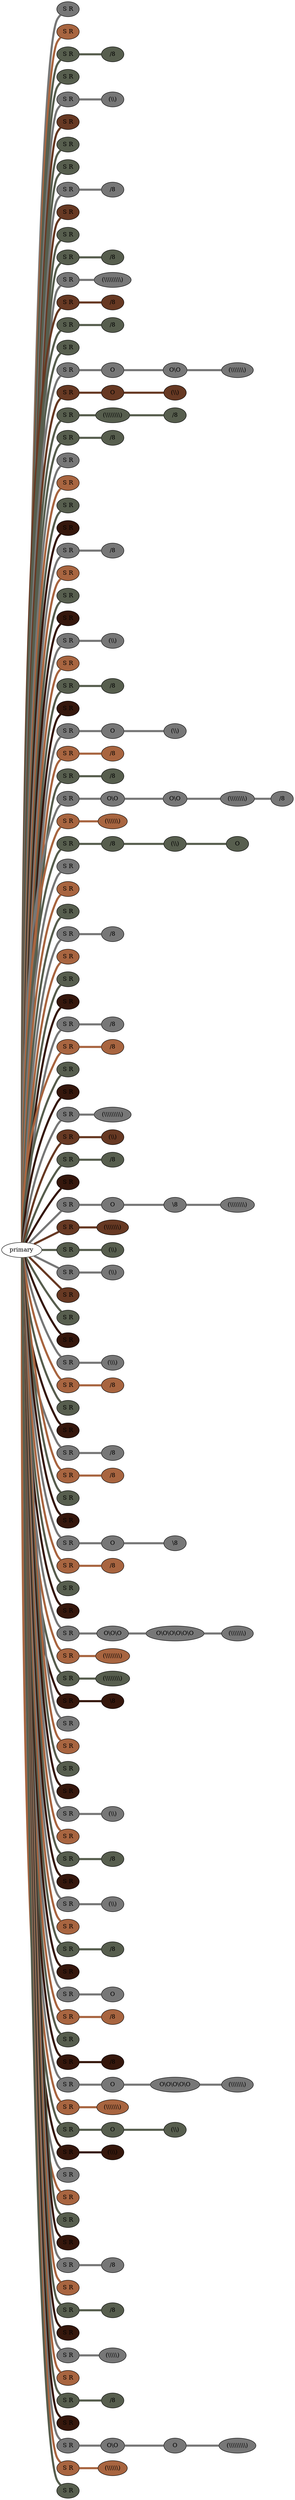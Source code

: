 graph {
 graph [rankdir=LR]
"1" [qtype="pendant_node", pendant_colors="#777777", pendant_ply="S", pendant_attach="R", pendant_length="50", label="S R", style=filled, fillcolor="#777777"]
"primary" -- "1" [qtype="pendant_link",penwidth=5,color="#777777"]
"2" [qtype="pendant_node", pendant_colors="#A86540", pendant_ply="S", pendant_attach="R", pendant_length="47", label="S R", style=filled, fillcolor="#A86540"]
"primary" -- "2" [qtype="pendant_link",penwidth=5,color="#A86540"]
"3" [qtype="pendant_node", pendant_colors="#575E4E", pendant_ply="S", pendant_attach="R", pendant_length="36", label="S R", style=filled, fillcolor="#575E4E"]
"primary" -- "3" [qtype="pendant_link",penwidth=5,color="#575E4E"]
"3:0" [qtype="knot_node", knot_value="1", knot_type="E", knot_position="20.5", knot_spin="S", label="/8", style=filled, fillcolor="#575E4E"]
"3" -- "3:0" [qtype="knot_link",penwidth=5,color="#575E4E"]
"4" [qtype="pendant_node", pendant_colors="#575E4E,#777777", pendant_ply="S", pendant_attach="R", pendant_length="54", label="S R", style=filled, fillcolor="#575E4E"]
"primary" -- "4" [qtype="pendant_link",penwidth=5,color="#575E4E"]
"5" [qtype="pendant_node", pendant_colors="#777777", pendant_ply="S", pendant_attach="R", pendant_length="48", label="S R", style=filled, fillcolor="#777777"]
"primary" -- "5" [qtype="pendant_link",penwidth=5,color="#777777"]
"5:0" [qtype="knot_node", knot_value="2", knot_type="L", knot_position="21.0", knot_spin="Z", label="(\\\\)", style=filled, fillcolor="#777777"]
"5" -- "5:0" [qtype="knot_link",penwidth=5,color="#777777"]
"6" [qtype="pendant_node", pendant_colors="#673923", pendant_ply="S", pendant_attach="R", pendant_length="49", label="S R", style=filled, fillcolor="#673923"]
"primary" -- "6" [qtype="pendant_link",penwidth=5,color="#673923"]
"7" [qtype="pendant_node", pendant_colors="#575E4E", pendant_ply="S", pendant_attach="R", pendant_length="39", label="S R", style=filled, fillcolor="#575E4E"]
"primary" -- "7" [qtype="pendant_link",penwidth=5,color="#575E4E"]
"8" [qtype="pendant_node", pendant_colors="#575E4E,#777777", pendant_ply="S", pendant_attach="R", pendant_length="51", label="S R", style=filled, fillcolor="#575E4E"]
"primary" -- "8" [qtype="pendant_link",penwidth=5,color="#575E4E"]
"9" [qtype="pendant_node", pendant_colors="#777777", pendant_ply="S", pendant_attach="R", pendant_length="45", label="S R", style=filled, fillcolor="#777777"]
"primary" -- "9" [qtype="pendant_link",penwidth=5,color="#777777"]
"9:0" [qtype="knot_node", knot_value="1", knot_type="E", knot_position="21.5", knot_spin="S", label="/8", style=filled, fillcolor="#777777"]
"9" -- "9:0" [qtype="knot_link",penwidth=5,color="#777777"]
"10" [qtype="pendant_node", pendant_colors="#673923", pendant_ply="S", pendant_attach="R", pendant_length="50", label="S R", style=filled, fillcolor="#673923"]
"primary" -- "10" [qtype="pendant_link",penwidth=5,color="#673923"]
"11" [qtype="pendant_node", pendant_colors="#575E4E", pendant_ply="S", pendant_attach="R", pendant_length="37", label="S R", style=filled, fillcolor="#575E4E"]
"primary" -- "11" [qtype="pendant_link",penwidth=5,color="#575E4E"]
"12" [qtype="pendant_node", pendant_colors="#575E4E,#777777", pendant_ply="S", pendant_attach="R", pendant_length="49", label="S R", style=filled, fillcolor="#575E4E"]
"primary" -- "12" [qtype="pendant_link",penwidth=5,color="#575E4E"]
"12:0" [qtype="knot_node", knot_value="1", knot_type="E", knot_position="19.5", knot_spin="S", label="/8", style=filled, fillcolor="#575E4E"]
"12" -- "12:0" [qtype="knot_link",penwidth=5,color="#575E4E"]
"13" [qtype="pendant_node", pendant_colors="#777777", pendant_ply="S", pendant_attach="R", pendant_length="37", label="S R", style=filled, fillcolor="#777777"]
"primary" -- "13" [qtype="pendant_link",penwidth=5,color="#777777"]
"13:0" [qtype="knot_node", knot_value="9", knot_type="L", knot_position="20.5", knot_spin="Z", label="(\\\\\\\\\\\\\\\\\\)", style=filled, fillcolor="#777777"]
"13" -- "13:0" [qtype="knot_link",penwidth=5,color="#777777"]
"14" [qtype="pendant_node", pendant_colors="#673923", pendant_ply="S", pendant_attach="R", pendant_length="48", label="S R", style=filled, fillcolor="#673923"]
"primary" -- "14" [qtype="pendant_link",penwidth=5,color="#673923"]
"14:0" [qtype="knot_node", knot_value="1", knot_type="E", knot_position="21.5", knot_spin="S", label="/8", style=filled, fillcolor="#673923"]
"14" -- "14:0" [qtype="knot_link",penwidth=5,color="#673923"]
"15" [qtype="pendant_node", pendant_colors="#575E4E", pendant_ply="S", pendant_attach="R", pendant_length="49", label="S R", style=filled, fillcolor="#575E4E"]
"primary" -- "15" [qtype="pendant_link",penwidth=5,color="#575E4E"]
"15:0" [qtype="knot_node", knot_value="1", knot_type="E", knot_position="21.5", knot_spin="S", label="/8", style=filled, fillcolor="#575E4E"]
"15" -- "15:0" [qtype="knot_link",penwidth=5,color="#575E4E"]
"16" [qtype="pendant_node", pendant_colors="#575E4E,#777777", pendant_ply="S", pendant_attach="R", pendant_length="52", label="S R", style=filled, fillcolor="#575E4E"]
"primary" -- "16" [qtype="pendant_link",penwidth=5,color="#575E4E"]
"17" [qtype="pendant_node", pendant_colors="#777777", pendant_ply="S", pendant_attach="R", pendant_length="38", label="S R", style=filled, fillcolor="#777777"]
"primary" -- "17" [qtype="pendant_link",penwidth=5,color="#777777"]
"17:0" [qtype="knot_node", knot_value="1", knot_type="S", knot_position="4.0", knot_spin="Z", label="O", style=filled, fillcolor="#777777"]
"17" -- "17:0" [qtype="knot_link",penwidth=5,color="#777777"]
"17:1" [qtype="knot_node", knot_value="2", knot_type="S", knot_position="10.5", knot_spin="Z", label="O\\O", style=filled, fillcolor="#777777"]
"17:0" -- "17:1" [qtype="knot_link",penwidth=5,color="#777777"]
"17:2" [qtype="knot_node", knot_value="7", knot_type="L", knot_position="21.5", knot_spin="Z", label="(\\\\\\\\\\\\\\)", style=filled, fillcolor="#777777"]
"17:1" -- "17:2" [qtype="knot_link",penwidth=5,color="#777777"]
"18" [qtype="pendant_node", pendant_colors="#673923", pendant_ply="S", pendant_attach="R", pendant_length="48", label="S R", style=filled, fillcolor="#673923"]
"primary" -- "18" [qtype="pendant_link",penwidth=5,color="#673923"]
"18:0" [qtype="knot_node", knot_value="1", knot_type="S", knot_position="11.0", knot_spin="Z", label="O", style=filled, fillcolor="#673923"]
"18" -- "18:0" [qtype="knot_link",penwidth=5,color="#673923"]
"18:1" [qtype="knot_node", knot_value="2", knot_type="L", knot_position="22.0", knot_spin="Z", label="(\\\\)", style=filled, fillcolor="#673923"]
"18:0" -- "18:1" [qtype="knot_link",penwidth=5,color="#673923"]
"19" [qtype="pendant_node", pendant_colors="#575E4E", pendant_ply="S", pendant_attach="R", pendant_length="49", label="S R", style=filled, fillcolor="#575E4E"]
"primary" -- "19" [qtype="pendant_link",penwidth=5,color="#575E4E"]
"19:0" [qtype="knot_node", knot_value="8", knot_type="L", knot_position="21.0", knot_spin="Z", label="(\\\\\\\\\\\\\\\\)", style=filled, fillcolor="#575E4E"]
"19" -- "19:0" [qtype="knot_link",penwidth=5,color="#575E4E"]
"19:1" [qtype="knot_node", knot_value="1", knot_type="E", knot_position="27.5", knot_spin="S", label="/8", style=filled, fillcolor="#575E4E"]
"19:0" -- "19:1" [qtype="knot_link",penwidth=5,color="#575E4E"]
"20" [qtype="pendant_node", pendant_colors="#575E4E,#777777", pendant_ply="S", pendant_attach="R", pendant_length="46", label="S R", style=filled, fillcolor="#575E4E"]
"primary" -- "20" [qtype="pendant_link",penwidth=5,color="#575E4E"]
"20:0" [qtype="knot_node", knot_value="1", knot_type="E", knot_position="20.0", knot_spin="S", label="/8", style=filled, fillcolor="#575E4E"]
"20" -- "20:0" [qtype="knot_link",penwidth=5,color="#575E4E"]
"21" [qtype="pendant_node", pendant_colors="#777777", pendant_ply="S", pendant_attach="R", pendant_length="47", label="S R", style=filled, fillcolor="#777777"]
"primary" -- "21" [qtype="pendant_link",penwidth=5,color="#777777"]
"22" [qtype="pendant_node", pendant_colors="#A86540", pendant_ply="S", pendant_attach="R", pendant_length="51", label="S R", style=filled, fillcolor="#A86540"]
"primary" -- "22" [qtype="pendant_link",penwidth=5,color="#A86540"]
"23" [qtype="pendant_node", pendant_colors="#575E4E", pendant_ply="S", pendant_attach="R", pendant_length="42", label="S R", style=filled, fillcolor="#575E4E"]
"primary" -- "23" [qtype="pendant_link",penwidth=5,color="#575E4E"]
"24" [qtype="pendant_node", pendant_colors="#35170C,#777777", pendant_ply="S", pendant_attach="R", pendant_length="31", label="S R", style=filled, fillcolor="#35170C"]
"primary" -- "24" [qtype="pendant_link",penwidth=5,color="#35170C"]
"25" [qtype="pendant_node", pendant_colors="#777777", pendant_ply="S", pendant_attach="R", pendant_length="49", label="S R", style=filled, fillcolor="#777777"]
"primary" -- "25" [qtype="pendant_link",penwidth=5,color="#777777"]
"25:0" [qtype="knot_node", knot_value="1", knot_type="E", knot_position="21.5", knot_spin="S", label="/8", style=filled, fillcolor="#777777"]
"25" -- "25:0" [qtype="knot_link",penwidth=5,color="#777777"]
"26" [qtype="pendant_node", pendant_colors="#A86540", pendant_ply="S", pendant_attach="R", pendant_length="50", label="S R", style=filled, fillcolor="#A86540"]
"primary" -- "26" [qtype="pendant_link",penwidth=5,color="#A86540"]
"27" [qtype="pendant_node", pendant_colors="#575E4E", pendant_ply="S", pendant_attach="R", pendant_length="37", label="S R", style=filled, fillcolor="#575E4E"]
"primary" -- "27" [qtype="pendant_link",penwidth=5,color="#575E4E"]
"28" [qtype="pendant_node", pendant_colors="#35170C,#777777", pendant_ply="S", pendant_attach="R", pendant_length="51", label="S R", style=filled, fillcolor="#35170C"]
"primary" -- "28" [qtype="pendant_link",penwidth=5,color="#35170C"]
"29" [qtype="pendant_node", pendant_colors="#777777", pendant_ply="S", pendant_attach="R", pendant_length="42", label="S R", style=filled, fillcolor="#777777"]
"primary" -- "29" [qtype="pendant_link",penwidth=5,color="#777777"]
"29:0" [qtype="knot_node", knot_value="2", knot_type="L", knot_position="21.0", knot_spin="Z", label="(\\\\)", style=filled, fillcolor="#777777"]
"29" -- "29:0" [qtype="knot_link",penwidth=5,color="#777777"]
"30" [qtype="pendant_node", pendant_colors="#A86540", pendant_ply="S", pendant_attach="R", pendant_length="49", label="S R", style=filled, fillcolor="#A86540"]
"primary" -- "30" [qtype="pendant_link",penwidth=5,color="#A86540"]
"31" [qtype="pendant_node", pendant_colors="#575E4E", pendant_ply="S", pendant_attach="R", pendant_length="39", label="S R", style=filled, fillcolor="#575E4E"]
"primary" -- "31" [qtype="pendant_link",penwidth=5,color="#575E4E"]
"31:0" [qtype="knot_node", knot_value="1", knot_type="E", knot_position="18.0", knot_spin="S", label="/8", style=filled, fillcolor="#575E4E"]
"31" -- "31:0" [qtype="knot_link",penwidth=5,color="#575E4E"]
"32" [qtype="pendant_node", pendant_colors="#35170C,#777777", pendant_ply="S", pendant_attach="R", pendant_length="38", label="S R", style=filled, fillcolor="#35170C"]
"primary" -- "32" [qtype="pendant_link",penwidth=5,color="#35170C"]
"33" [qtype="pendant_node", pendant_colors="#777777", pendant_ply="S", pendant_attach="R", pendant_length="43", label="S R", style=filled, fillcolor="#777777"]
"primary" -- "33" [qtype="pendant_link",penwidth=5,color="#777777"]
"33:0" [qtype="knot_node", knot_value="1", knot_type="S", knot_position="11.0", knot_spin="Z", label="O", style=filled, fillcolor="#777777"]
"33" -- "33:0" [qtype="knot_link",penwidth=5,color="#777777"]
"33:1" [qtype="knot_node", knot_value="2", knot_type="L", knot_position="21.5", knot_spin="Z", label="(\\\\)", style=filled, fillcolor="#777777"]
"33:0" -- "33:1" [qtype="knot_link",penwidth=5,color="#777777"]
"34" [qtype="pendant_node", pendant_colors="#A86540,#777777", pendant_ply="S", pendant_attach="R", pendant_length="51", label="S R", style=filled, fillcolor="#A86540"]
"primary" -- "34" [qtype="pendant_link",penwidth=5,color="#A86540"]
"34:0" [qtype="knot_node", knot_value="1", knot_type="E", knot_position="20.0", knot_spin="S", label="/8", style=filled, fillcolor="#A86540"]
"34" -- "34:0" [qtype="knot_link",penwidth=5,color="#A86540"]
"35" [qtype="pendant_node", pendant_colors="#575E4E", pendant_ply="S", pendant_attach="R", pendant_length="51", label="S R", style=filled, fillcolor="#575E4E"]
"primary" -- "35" [qtype="pendant_link",penwidth=5,color="#575E4E"]
"35:0" [qtype="knot_node", knot_value="1", knot_type="E", knot_position="20.5", knot_spin="S", label="/8", style=filled, fillcolor="#575E4E"]
"35" -- "35:0" [qtype="knot_link",penwidth=5,color="#575E4E"]
"36" [qtype="pendant_node", pendant_colors="#777777", pendant_ply="S", pendant_attach="R", pendant_length="33", label="S R", style=filled, fillcolor="#777777"]
"primary" -- "36" [qtype="pendant_link",penwidth=5,color="#777777"]
"36:0" [qtype="knot_node", knot_value="2", knot_type="S", knot_position="3.5", knot_spin="Z", label="O\\O", style=filled, fillcolor="#777777"]
"36" -- "36:0" [qtype="knot_link",penwidth=5,color="#777777"]
"36:1" [qtype="knot_node", knot_value="2", knot_type="S", knot_position="10.5", knot_spin="Z", label="O\\O", style=filled, fillcolor="#777777"]
"36:0" -- "36:1" [qtype="knot_link",penwidth=5,color="#777777"]
"36:2" [qtype="knot_node", knot_value="8", knot_type="L", knot_position="20.5", knot_spin="Z", label="(\\\\\\\\\\\\\\\\)", style=filled, fillcolor="#777777"]
"36:1" -- "36:2" [qtype="knot_link",penwidth=5,color="#777777"]
"36:3" [qtype="knot_node", knot_value="1", knot_type="E", knot_position="23.5", knot_spin="S", label="/8", style=filled, fillcolor="#777777"]
"36:2" -- "36:3" [qtype="knot_link",penwidth=5,color="#777777"]
"37" [qtype="pendant_node", pendant_colors="#A86540", pendant_ply="S", pendant_attach="R", pendant_length="57", label="S R", style=filled, fillcolor="#A86540"]
"primary" -- "37" [qtype="pendant_link",penwidth=5,color="#A86540"]
"37:0" [qtype="knot_node", knot_value="6", knot_type="L", knot_position="18.0", knot_spin="Z", label="(\\\\\\\\\\\\)", style=filled, fillcolor="#A86540"]
"37" -- "37:0" [qtype="knot_link",penwidth=5,color="#A86540"]
"38" [qtype="pendant_node", pendant_colors="#575E4E", pendant_ply="S", pendant_attach="R", pendant_length="52", label="S R", style=filled, fillcolor="#575E4E"]
"primary" -- "38" [qtype="pendant_link",penwidth=5,color="#575E4E"]
"38:0" [qtype="knot_node", knot_value="1", knot_type="E", knot_position="9.0", knot_spin="S", label="/8", style=filled, fillcolor="#575E4E"]
"38" -- "38:0" [qtype="knot_link",penwidth=5,color="#575E4E"]
"38:1" [qtype="knot_node", knot_value="2", knot_type="L", knot_position="18.0", knot_spin="Z", label="(\\\\)", style=filled, fillcolor="#575E4E"]
"38:0" -- "38:1" [qtype="knot_link",penwidth=5,color="#575E4E"]
"38:2" [qtype="knot_node", knot_value="1", knot_type="S", knot_position="44.0", knot_spin="Z", label="O", style=filled, fillcolor="#575E4E"]
"38:1" -- "38:2" [qtype="knot_link",penwidth=5,color="#575E4E"]
"39" [qtype="pendant_node", pendant_colors="#777777", pendant_ply="S", pendant_attach="R", pendant_length="49", label="S R", style=filled, fillcolor="#777777"]
"primary" -- "39" [qtype="pendant_link",penwidth=5,color="#777777"]
"40" [qtype="pendant_node", pendant_colors="#A86540", pendant_ply="S", pendant_attach="R", pendant_length="47", label="S R", style=filled, fillcolor="#A86540"]
"primary" -- "40" [qtype="pendant_link",penwidth=5,color="#A86540"]
"41" [qtype="pendant_node", pendant_colors="#575E4E", pendant_ply="S", pendant_attach="R", pendant_length="38", label="S R", style=filled, fillcolor="#575E4E"]
"primary" -- "41" [qtype="pendant_link",penwidth=5,color="#575E4E"]
"42" [qtype="pendant_node", pendant_colors="#777777", pendant_ply="S", pendant_attach="R", pendant_length="48", label="S R", style=filled, fillcolor="#777777"]
"primary" -- "42" [qtype="pendant_link",penwidth=5,color="#777777"]
"42:0" [qtype="knot_node", knot_value="1", knot_type="E", knot_position="18.5", knot_spin="S", label="/8", style=filled, fillcolor="#777777"]
"42" -- "42:0" [qtype="knot_link",penwidth=5,color="#777777"]
"43" [qtype="pendant_node", pendant_colors="#A86540", pendant_ply="S", pendant_attach="R", pendant_length="49", label="S R", style=filled, fillcolor="#A86540"]
"primary" -- "43" [qtype="pendant_link",penwidth=5,color="#A86540"]
"44" [qtype="pendant_node", pendant_colors="#575E4E", pendant_ply="S", pendant_attach="R", pendant_length="42", label="S R", style=filled, fillcolor="#575E4E"]
"primary" -- "44" [qtype="pendant_link",penwidth=5,color="#575E4E"]
"45" [qtype="pendant_node", pendant_colors="#35170C,#777777", pendant_ply="S", pendant_attach="R", pendant_length="56", label="S R", style=filled, fillcolor="#35170C"]
"primary" -- "45" [qtype="pendant_link",penwidth=5,color="#35170C"]
"46" [qtype="pendant_node", pendant_colors="#777777", pendant_ply="S", pendant_attach="R", pendant_length="53", label="S R", style=filled, fillcolor="#777777"]
"primary" -- "46" [qtype="pendant_link",penwidth=5,color="#777777"]
"46:0" [qtype="knot_node", knot_value="1", knot_type="E", knot_position="19.0", knot_spin="S", label="/8", style=filled, fillcolor="#777777"]
"46" -- "46:0" [qtype="knot_link",penwidth=5,color="#777777"]
"47" [qtype="pendant_node", pendant_colors="#A86540", pendant_ply="S", pendant_attach="R", pendant_length="25", label="S R", style=filled, fillcolor="#A86540"]
"primary" -- "47" [qtype="pendant_link",penwidth=5,color="#A86540"]
"47:0" [qtype="knot_node", knot_value="1", knot_type="E", knot_position="20.0", knot_spin="S", label="/8", style=filled, fillcolor="#A86540"]
"47" -- "47:0" [qtype="knot_link",penwidth=5,color="#A86540"]
"48" [qtype="pendant_node", pendant_colors="#575E4E", pendant_ply="S", pendant_attach="R", pendant_length="39", label="S R", style=filled, fillcolor="#575E4E"]
"primary" -- "48" [qtype="pendant_link",penwidth=5,color="#575E4E"]
"49" [qtype="pendant_node", pendant_colors="#35170C,#777777", pendant_ply="S", pendant_attach="R", pendant_length="38", label="S R", style=filled, fillcolor="#35170C"]
"primary" -- "49" [qtype="pendant_link",penwidth=5,color="#35170C"]
"50" [qtype="pendant_node", pendant_colors="#777777", pendant_ply="S", pendant_attach="R", pendant_length="47", label="S R", style=filled, fillcolor="#777777"]
"primary" -- "50" [qtype="pendant_link",penwidth=5,color="#777777"]
"50:0" [qtype="knot_node", knot_value="9", knot_type="L", knot_position="18.5", knot_spin="Z", label="(\\\\\\\\\\\\\\\\\\)", style=filled, fillcolor="#777777"]
"50" -- "50:0" [qtype="knot_link",penwidth=5,color="#777777"]
"51" [qtype="pendant_node", pendant_colors="#673923", pendant_ply="S", pendant_attach="R", pendant_length="50", label="S R", style=filled, fillcolor="#673923"]
"primary" -- "51" [qtype="pendant_link",penwidth=5,color="#673923"]
"51:0" [qtype="knot_node", knot_value="2", knot_type="L", knot_position="18.0", knot_spin="Z", label="(\\\\)", style=filled, fillcolor="#673923"]
"51" -- "51:0" [qtype="knot_link",penwidth=5,color="#673923"]
"52" [qtype="pendant_node", pendant_colors="#575E4E", pendant_ply="S", pendant_attach="R", pendant_length="52", label="S R", style=filled, fillcolor="#575E4E"]
"primary" -- "52" [qtype="pendant_link",penwidth=5,color="#575E4E"]
"52:0" [qtype="knot_node", knot_value="1", knot_type="E", knot_position="19.0", knot_spin="S", label="/8", style=filled, fillcolor="#575E4E"]
"52" -- "52:0" [qtype="knot_link",penwidth=5,color="#575E4E"]
"53" [qtype="pendant_node", pendant_colors="#35170C,#777777", pendant_ply="S", pendant_attach="R", pendant_length="52", label="S R", style=filled, fillcolor="#35170C"]
"primary" -- "53" [qtype="pendant_link",penwidth=5,color="#35170C"]
"54" [qtype="pendant_node", pendant_colors="#777777", pendant_ply="S", pendant_attach="R", pendant_length="35", label="S R", style=filled, fillcolor="#777777"]
"primary" -- "54" [qtype="pendant_link",penwidth=5,color="#777777"]
"54:0" [qtype="knot_node", knot_value="1", knot_type="S", knot_position="4.5", knot_spin="S", label="O", style=filled, fillcolor="#777777"]
"54" -- "54:0" [qtype="knot_link",penwidth=5,color="#777777"]
"54:1" [qtype="knot_node", knot_value="4", knot_type="E", knot_position="10.0", knot_spin="Z", label="\\8", style=filled, fillcolor="#777777"]
"54:0" -- "54:1" [qtype="knot_link",penwidth=5,color="#777777"]
"54:2" [qtype="knot_node", knot_value="8", knot_type="L", knot_position="20.5", knot_spin="Z", label="(\\\\\\\\\\\\\\\\)", style=filled, fillcolor="#777777"]
"54:1" -- "54:2" [qtype="knot_link",penwidth=5,color="#777777"]
"55" [qtype="pendant_node", pendant_colors="#673923", pendant_ply="S", pendant_attach="R", pendant_length="45", label="S R", style=filled, fillcolor="#673923"]
"primary" -- "55" [qtype="pendant_link",penwidth=5,color="#673923"]
"55:0" [qtype="knot_node", knot_value="7", knot_type="L", knot_position="20.0", knot_spin="Z", label="(\\\\\\\\\\\\\\)", style=filled, fillcolor="#673923"]
"55" -- "55:0" [qtype="knot_link",penwidth=5,color="#673923"]
"56" [qtype="pendant_node", pendant_colors="#575E4E", pendant_ply="S", pendant_attach="R", pendant_length="39", label="S R", style=filled, fillcolor="#575E4E"]
"primary" -- "56" [qtype="pendant_link",penwidth=5,color="#575E4E"]
"56:0" [qtype="knot_node", knot_value="2", knot_type="L", knot_position="18.5", knot_spin="Z", label="(\\\\)", style=filled, fillcolor="#575E4E"]
"56" -- "56:0" [qtype="knot_link",penwidth=5,color="#575E4E"]
"57" [qtype="pendant_node", pendant_colors="#777777", pendant_ply="S", pendant_attach="R", pendant_length="45", label="S R", style=filled, fillcolor="#777777"]
"primary" -- "57" [qtype="pendant_link",penwidth=5,color="#777777"]
"57:0" [qtype="knot_node", knot_value="2", knot_type="L", knot_position="20.5", knot_spin="Z", label="(\\\\)", style=filled, fillcolor="#777777"]
"57" -- "57:0" [qtype="knot_link",penwidth=5,color="#777777"]
"58" [qtype="pendant_node", pendant_colors="#673923", pendant_ply="S", pendant_attach="R", pendant_length="44", label="S R", style=filled, fillcolor="#673923"]
"primary" -- "58" [qtype="pendant_link",penwidth=5,color="#673923"]
"59" [qtype="pendant_node", pendant_colors="#575E4E", pendant_ply="S", pendant_attach="R", pendant_length="37", label="S R", style=filled, fillcolor="#575E4E"]
"primary" -- "59" [qtype="pendant_link",penwidth=5,color="#575E4E"]
"60" [qtype="pendant_node", pendant_colors="#35170C,#777777", pendant_ply="S", pendant_attach="R", pendant_length="50", label="S R", style=filled, fillcolor="#35170C"]
"primary" -- "60" [qtype="pendant_link",penwidth=5,color="#35170C"]
"61" [qtype="pendant_node", pendant_colors="#777777", pendant_ply="S", pendant_attach="R", pendant_length="52", label="S R", style=filled, fillcolor="#777777"]
"primary" -- "61" [qtype="pendant_link",penwidth=5,color="#777777"]
"61:0" [qtype="knot_node", knot_value="3", knot_type="L", knot_position="20.0", knot_spin="Z", label="(\\\\\\)", style=filled, fillcolor="#777777"]
"61" -- "61:0" [qtype="knot_link",penwidth=5,color="#777777"]
"62" [qtype="pendant_node", pendant_colors="#A86540", pendant_ply="S", pendant_attach="R", pendant_length="47", label="S R", style=filled, fillcolor="#A86540"]
"primary" -- "62" [qtype="pendant_link",penwidth=5,color="#A86540"]
"62:0" [qtype="knot_node", knot_value="1", knot_type="E", knot_position="20.0", knot_spin="S", label="/8", style=filled, fillcolor="#A86540"]
"62" -- "62:0" [qtype="knot_link",penwidth=5,color="#A86540"]
"63" [qtype="pendant_node", pendant_colors="#575E4E", pendant_ply="S", pendant_attach="R", pendant_length="43", label="S R", style=filled, fillcolor="#575E4E"]
"primary" -- "63" [qtype="pendant_link",penwidth=5,color="#575E4E"]
"64" [qtype="pendant_node", pendant_colors="#35170C,#777777", pendant_ply="S", pendant_attach="R", pendant_length="47", label="S R", style=filled, fillcolor="#35170C"]
"primary" -- "64" [qtype="pendant_link",penwidth=5,color="#35170C"]
"65" [qtype="pendant_node", pendant_colors="#777777", pendant_ply="S", pendant_attach="R", pendant_length="52", label="S R", style=filled, fillcolor="#777777"]
"primary" -- "65" [qtype="pendant_link",penwidth=5,color="#777777"]
"65:0" [qtype="knot_node", knot_value="1", knot_type="E", knot_position="20.0", knot_spin="S", label="/8", style=filled, fillcolor="#777777"]
"65" -- "65:0" [qtype="knot_link",penwidth=5,color="#777777"]
"66" [qtype="pendant_node", pendant_colors="#A86540", pendant_ply="S", pendant_attach="R", pendant_length="52", label="S R", style=filled, fillcolor="#A86540"]
"primary" -- "66" [qtype="pendant_link",penwidth=5,color="#A86540"]
"66:0" [qtype="knot_node", knot_value="1", knot_type="E", knot_position="21.0", knot_spin="S", label="/8", style=filled, fillcolor="#A86540"]
"66" -- "66:0" [qtype="knot_link",penwidth=5,color="#A86540"]
"67" [qtype="pendant_node", pendant_colors="#575E4E", pendant_ply="S", pendant_attach="R", pendant_length="38", label="S R", style=filled, fillcolor="#575E4E"]
"primary" -- "67" [qtype="pendant_link",penwidth=5,color="#575E4E"]
"68" [qtype="pendant_node", pendant_colors="#35170C,#777777", pendant_ply="S", pendant_attach="R", pendant_length="43", label="S R", style=filled, fillcolor="#35170C"]
"primary" -- "68" [qtype="pendant_link",penwidth=5,color="#35170C"]
"69" [qtype="pendant_node", pendant_colors="#777777", pendant_ply="S", pendant_attach="R", pendant_length="45", label="S R", style=filled, fillcolor="#777777"]
"primary" -- "69" [qtype="pendant_link",penwidth=5,color="#777777"]
"69:0" [qtype="knot_node", knot_value="1", knot_type="S", knot_position="7.0", knot_spin="Z", label="O", style=filled, fillcolor="#777777"]
"69" -- "69:0" [qtype="knot_link",penwidth=5,color="#777777"]
"69:1" [qtype="knot_node", knot_value="1", knot_type="E", knot_position="15.5", knot_spin="Z", label="\\8", style=filled, fillcolor="#777777"]
"69:0" -- "69:1" [qtype="knot_link",penwidth=5,color="#777777"]
"70" [qtype="pendant_node", pendant_colors="#A86540", pendant_ply="S", pendant_attach="R", pendant_length="48", label="S R", style=filled, fillcolor="#A86540"]
"primary" -- "70" [qtype="pendant_link",penwidth=5,color="#A86540"]
"70:0" [qtype="knot_node", knot_value="1", knot_type="E", knot_position="20.5", knot_spin="S", label="/8", style=filled, fillcolor="#A86540"]
"70" -- "70:0" [qtype="knot_link",penwidth=5,color="#A86540"]
"71" [qtype="pendant_node", pendant_colors="#575E4E", pendant_ply="S", pendant_attach="R", pendant_length="42", label="S R", style=filled, fillcolor="#575E4E"]
"primary" -- "71" [qtype="pendant_link",penwidth=5,color="#575E4E"]
"72" [qtype="pendant_node", pendant_colors="#35170C,#777777", pendant_ply="S", pendant_attach="R", pendant_length="51", label="S R", style=filled, fillcolor="#35170C"]
"primary" -- "72" [qtype="pendant_link",penwidth=5,color="#35170C"]
"73" [qtype="pendant_node", pendant_colors="#777777", pendant_ply="S", pendant_attach="R", pendant_length="40", label="S R", style=filled, fillcolor="#777777"]
"primary" -- "73" [qtype="pendant_link",penwidth=5,color="#777777"]
"73:0" [qtype="knot_node", knot_value="3", knot_type="S", knot_position="2.5", knot_spin="Z", label="O\\O\\O", style=filled, fillcolor="#777777"]
"73" -- "73:0" [qtype="knot_link",penwidth=5,color="#777777"]
"73:1" [qtype="knot_node", knot_value="6", knot_type="S", knot_position="7.5", knot_spin="Z", label="O\\O\\O\\O\\O\\O", style=filled, fillcolor="#777777"]
"73:0" -- "73:1" [qtype="knot_link",penwidth=5,color="#777777"]
"73:2" [qtype="knot_node", knot_value="7", knot_type="L", knot_position="15.5", knot_spin="Z", label="(\\\\\\\\\\\\\\)", style=filled, fillcolor="#777777"]
"73:1" -- "73:2" [qtype="knot_link",penwidth=5,color="#777777"]
"74" [qtype="pendant_node", pendant_colors="#A86540", pendant_ply="S", pendant_attach="R", pendant_length="49", label="S R", style=filled, fillcolor="#A86540"]
"primary" -- "74" [qtype="pendant_link",penwidth=5,color="#A86540"]
"74:0" [qtype="knot_node", knot_value="8", knot_type="L", knot_position="15.0", knot_spin="Z", label="(\\\\\\\\\\\\\\\\)", style=filled, fillcolor="#A86540"]
"74" -- "74:0" [qtype="knot_link",penwidth=5,color="#A86540"]
"75" [qtype="pendant_node", pendant_colors="#575E4E", pendant_ply="S", pendant_attach="R", pendant_length="51", label="S R", style=filled, fillcolor="#575E4E"]
"primary" -- "75" [qtype="pendant_link",penwidth=5,color="#575E4E"]
"75:0" [qtype="knot_node", knot_value="8", knot_type="L", knot_position="18.5", knot_spin="Z", label="(\\\\\\\\\\\\\\\\)", style=filled, fillcolor="#575E4E"]
"75" -- "75:0" [qtype="knot_link",penwidth=5,color="#575E4E"]
"76" [qtype="pendant_node", pendant_colors="#35170C,#777777", pendant_ply="S", pendant_attach="R", pendant_length="33", label="S R", style=filled, fillcolor="#35170C"]
"primary" -- "76" [qtype="pendant_link",penwidth=5,color="#35170C"]
"76:0" [qtype="knot_node", knot_value="1", knot_type="E", knot_position="18.5", knot_spin="Z", label="\\8", style=filled, fillcolor="#35170C"]
"76" -- "76:0" [qtype="knot_link",penwidth=5,color="#35170C"]
"77" [qtype="pendant_node", pendant_colors="#777777", pendant_ply="S", pendant_attach="R", pendant_length="49", label="S R", style=filled, fillcolor="#777777"]
"primary" -- "77" [qtype="pendant_link",penwidth=5,color="#777777"]
"78" [qtype="pendant_node", pendant_colors="#A86540", pendant_ply="S", pendant_attach="R", pendant_length="48", label="S R", style=filled, fillcolor="#A86540"]
"primary" -- "78" [qtype="pendant_link",penwidth=5,color="#A86540"]
"79" [qtype="pendant_node", pendant_colors="#575E4E", pendant_ply="S", pendant_attach="R", pendant_length="36", label="S R", style=filled, fillcolor="#575E4E"]
"primary" -- "79" [qtype="pendant_link",penwidth=5,color="#575E4E"]
"80" [qtype="pendant_node", pendant_colors="#35170C,#777777", pendant_ply="S", pendant_attach="R", pendant_length="37", label="S R", style=filled, fillcolor="#35170C"]
"primary" -- "80" [qtype="pendant_link",penwidth=5,color="#35170C"]
"81" [qtype="pendant_node", pendant_colors="#777777", pendant_ply="S", pendant_attach="R", pendant_length="47", label="S R", style=filled, fillcolor="#777777"]
"primary" -- "81" [qtype="pendant_link",penwidth=5,color="#777777"]
"81:0" [qtype="knot_node", knot_value="2", knot_type="L", knot_position="15.5", knot_spin="Z", label="(\\\\)", style=filled, fillcolor="#777777"]
"81" -- "81:0" [qtype="knot_link",penwidth=5,color="#777777"]
"82" [qtype="pendant_node", pendant_colors="#A86540", pendant_ply="S", pendant_attach="R", pendant_length="47", label="S R", style=filled, fillcolor="#A86540"]
"primary" -- "82" [qtype="pendant_link",penwidth=5,color="#A86540"]
"83" [qtype="pendant_node", pendant_colors="#575E4E", pendant_ply="S", pendant_attach="R", pendant_length="35", label="S R", style=filled, fillcolor="#575E4E"]
"primary" -- "83" [qtype="pendant_link",penwidth=5,color="#575E4E"]
"83:0" [qtype="knot_node", knot_value="1", knot_type="E", knot_position="14.5", knot_spin="S", label="/8", style=filled, fillcolor="#575E4E"]
"83" -- "83:0" [qtype="knot_link",penwidth=5,color="#575E4E"]
"84" [qtype="pendant_node", pendant_colors="#35170C,#777777", pendant_ply="S", pendant_attach="R", pendant_length="40", label="S R", style=filled, fillcolor="#35170C"]
"primary" -- "84" [qtype="pendant_link",penwidth=5,color="#35170C"]
"85" [qtype="pendant_node", pendant_colors="#777777", pendant_ply="S", pendant_attach="R", pendant_length="45", label="S R", style=filled, fillcolor="#777777"]
"primary" -- "85" [qtype="pendant_link",penwidth=5,color="#777777"]
"85:0" [qtype="knot_node", knot_value="2", knot_type="L", knot_position="15.5", knot_spin="Z", label="(\\\\)", style=filled, fillcolor="#777777"]
"85" -- "85:0" [qtype="knot_link",penwidth=5,color="#777777"]
"86" [qtype="pendant_node", pendant_colors="#A86540", pendant_ply="S", pendant_attach="R", pendant_length="47", label="S R", style=filled, fillcolor="#A86540"]
"primary" -- "86" [qtype="pendant_link",penwidth=5,color="#A86540"]
"87" [qtype="pendant_node", pendant_colors="#575E4E", pendant_ply="S", pendant_attach="R", pendant_length="39", label="S R", style=filled, fillcolor="#575E4E"]
"primary" -- "87" [qtype="pendant_link",penwidth=5,color="#575E4E"]
"87:0" [qtype="knot_node", knot_value="1", knot_type="E", knot_position="16.0", knot_spin="S", label="/8", style=filled, fillcolor="#575E4E"]
"87" -- "87:0" [qtype="knot_link",penwidth=5,color="#575E4E"]
"88" [qtype="pendant_node", pendant_colors="#35170C,#777777", pendant_ply="S", pendant_attach="R", pendant_length="39", label="S R", style=filled, fillcolor="#35170C"]
"primary" -- "88" [qtype="pendant_link",penwidth=5,color="#35170C"]
"89" [qtype="pendant_node", pendant_colors="#777777", pendant_ply="S", pendant_attach="R", pendant_length="56", label="S R", style=filled, fillcolor="#777777"]
"primary" -- "89" [qtype="pendant_link",penwidth=5,color="#777777"]
"89:0" [qtype="knot_node", knot_value="1", knot_type="S", knot_position="7.5", knot_spin="Z", label="O", style=filled, fillcolor="#777777"]
"89" -- "89:0" [qtype="knot_link",penwidth=5,color="#777777"]
"90" [qtype="pendant_node", pendant_colors="#A86540", pendant_ply="S", pendant_attach="R", pendant_length="43", label="S R", style=filled, fillcolor="#A86540"]
"primary" -- "90" [qtype="pendant_link",penwidth=5,color="#A86540"]
"90:0" [qtype="knot_node", knot_value="1", knot_type="E", knot_position="16.5", knot_spin="S", label="/8", style=filled, fillcolor="#A86540"]
"90" -- "90:0" [qtype="knot_link",penwidth=5,color="#A86540"]
"91" [qtype="pendant_node", pendant_colors="#575E4E", pendant_ply="S", pendant_attach="R", pendant_length="41", label="S R", style=filled, fillcolor="#575E4E"]
"primary" -- "91" [qtype="pendant_link",penwidth=5,color="#575E4E"]
"92" [qtype="pendant_node", pendant_colors="#35170C,#777777", pendant_ply="S", pendant_attach="R", pendant_length="37", label="S R", style=filled, fillcolor="#35170C"]
"primary" -- "92" [qtype="pendant_link",penwidth=5,color="#35170C"]
"92:0" [qtype="knot_node", knot_value="1", knot_type="E", knot_position="18.0", knot_spin="S", label="/8", style=filled, fillcolor="#35170C"]
"92" -- "92:0" [qtype="knot_link",penwidth=5,color="#35170C"]
"93" [qtype="pendant_node", pendant_colors="#777777", pendant_ply="S", pendant_attach="R", pendant_length="45", label="S R", style=filled, fillcolor="#777777"]
"primary" -- "93" [qtype="pendant_link",penwidth=5,color="#777777"]
"93:0" [qtype="knot_node", knot_value="1", knot_type="S", knot_position="2.5", knot_spin="Z", label="O", style=filled, fillcolor="#777777"]
"93" -- "93:0" [qtype="knot_link",penwidth=5,color="#777777"]
"93:1" [qtype="knot_node", knot_value="5", knot_type="S", knot_position="8.0", knot_spin="Z", label="O\\O\\O\\O\\O", style=filled, fillcolor="#777777"]
"93:0" -- "93:1" [qtype="knot_link",penwidth=5,color="#777777"]
"93:2" [qtype="knot_node", knot_value="7", knot_type="L", knot_position="15.0", knot_spin="Z", label="(\\\\\\\\\\\\\\)", style=filled, fillcolor="#777777"]
"93:1" -- "93:2" [qtype="knot_link",penwidth=5,color="#777777"]
"94" [qtype="pendant_node", pendant_colors="#A86540", pendant_ply="S", pendant_attach="R", pendant_length="39", label="S R", style=filled, fillcolor="#A86540"]
"primary" -- "94" [qtype="pendant_link",penwidth=5,color="#A86540"]
"94:0" [qtype="knot_node", knot_value="7", knot_type="L", knot_position="16.5", knot_spin="Z", label="(\\\\\\\\\\\\\\)", style=filled, fillcolor="#A86540"]
"94" -- "94:0" [qtype="knot_link",penwidth=5,color="#A86540"]
"95" [qtype="pendant_node", pendant_colors="#575E4E", pendant_ply="S", pendant_attach="R", pendant_length="38", label="S R", style=filled, fillcolor="#575E4E"]
"primary" -- "95" [qtype="pendant_link",penwidth=5,color="#575E4E"]
"95:0" [qtype="knot_node", knot_value="1", knot_type="S", knot_position="8.5", knot_spin="Z", label="O", style=filled, fillcolor="#575E4E"]
"95" -- "95:0" [qtype="knot_link",penwidth=5,color="#575E4E"]
"95:1" [qtype="knot_node", knot_value="2", knot_type="L", knot_position="16.0", knot_spin="Z", label="(\\\\)", style=filled, fillcolor="#575E4E"]
"95:0" -- "95:1" [qtype="knot_link",penwidth=5,color="#575E4E"]
"96" [qtype="pendant_node", pendant_colors="#35170C,#777777", pendant_ply="S", pendant_attach="R", pendant_length="30", label="S R", style=filled, fillcolor="#35170C"]
"primary" -- "96" [qtype="pendant_link",penwidth=5,color="#35170C"]
"96:0" [qtype="knot_node", knot_value="3", knot_type="L", knot_position="18.5", knot_spin="Z", label="(\\\\\\)", style=filled, fillcolor="#35170C"]
"96" -- "96:0" [qtype="knot_link",penwidth=5,color="#35170C"]
"97" [qtype="pendant_node", pendant_colors="#777777", pendant_ply="S", pendant_attach="R", pendant_length="47", label="S R", style=filled, fillcolor="#777777"]
"primary" -- "97" [qtype="pendant_link",penwidth=5,color="#777777"]
"98" [qtype="pendant_node", pendant_colors="#A86540", pendant_ply="S", pendant_attach="R", pendant_length="45", label="S R", style=filled, fillcolor="#A86540"]
"primary" -- "98" [qtype="pendant_link",penwidth=5,color="#A86540"]
"99" [qtype="pendant_node", pendant_colors="#575E4E", pendant_ply="S", pendant_attach="R", pendant_length="4", label="S R", style=filled, fillcolor="#575E4E"]
"primary" -- "99" [qtype="pendant_link",penwidth=5,color="#575E4E"]
"100" [qtype="pendant_node", pendant_colors="#35170C,#777777", pendant_ply="S", pendant_attach="R", pendant_length="41", label="S R", style=filled, fillcolor="#35170C"]
"primary" -- "100" [qtype="pendant_link",penwidth=5,color="#35170C"]
"101" [qtype="pendant_node", pendant_colors="#777777", pendant_ply="S", pendant_attach="R", pendant_length="53", label="S R", style=filled, fillcolor="#777777"]
"primary" -- "101" [qtype="pendant_link",penwidth=5,color="#777777"]
"101:0" [qtype="knot_node", knot_value="1", knot_type="E", knot_position="16.5", knot_spin="S", label="/8", style=filled, fillcolor="#777777"]
"101" -- "101:0" [qtype="knot_link",penwidth=5,color="#777777"]
"102" [qtype="pendant_node", pendant_colors="#A86540", pendant_ply="S", pendant_attach="R", pendant_length="44", label="S R", style=filled, fillcolor="#A86540"]
"primary" -- "102" [qtype="pendant_link",penwidth=5,color="#A86540"]
"103" [qtype="pendant_node", pendant_colors="#575E4E", pendant_ply="S", pendant_attach="R", pendant_length="37", label="S R", style=filled, fillcolor="#575E4E"]
"primary" -- "103" [qtype="pendant_link",penwidth=5,color="#575E4E"]
"103:0" [qtype="knot_node", knot_value="1", knot_type="E", knot_position="15.5", knot_spin="S", label="/8", style=filled, fillcolor="#575E4E"]
"103" -- "103:0" [qtype="knot_link",penwidth=5,color="#575E4E"]
"104" [qtype="pendant_node", pendant_colors="#35170C,#777777", pendant_ply="S", pendant_attach="R", pendant_length="0", label="S R", style=filled, fillcolor="#35170C"]
"primary" -- "104" [qtype="pendant_link",penwidth=5,color="#35170C"]
"105" [qtype="pendant_node", pendant_colors="#777777", pendant_ply="S", pendant_attach="R", pendant_length="51", label="S R", style=filled, fillcolor="#777777"]
"primary" -- "105" [qtype="pendant_link",penwidth=5,color="#777777"]
"105:0" [qtype="knot_node", knot_value="5", knot_type="L", knot_position="17.0", knot_spin="Z", label="(\\\\\\\\\\)", style=filled, fillcolor="#777777"]
"105" -- "105:0" [qtype="knot_link",penwidth=5,color="#777777"]
"106" [qtype="pendant_node", pendant_colors="#A86540", pendant_ply="S", pendant_attach="R", pendant_length="48", label="S R", style=filled, fillcolor="#A86540"]
"primary" -- "106" [qtype="pendant_link",penwidth=5,color="#A86540"]
"107" [qtype="pendant_node", pendant_colors="#575E4E", pendant_ply="S", pendant_attach="R", pendant_length="40", label="S R", style=filled, fillcolor="#575E4E"]
"primary" -- "107" [qtype="pendant_link",penwidth=5,color="#575E4E"]
"107:0" [qtype="knot_node", knot_value="1", knot_type="E", knot_position="17.0", knot_spin="S", label="/8", style=filled, fillcolor="#575E4E"]
"107" -- "107:0" [qtype="knot_link",penwidth=5,color="#575E4E"]
"108" [qtype="pendant_node", pendant_colors="#35170C,#777777", pendant_ply="S", pendant_attach="R", pendant_length="49", label="S R", style=filled, fillcolor="#35170C"]
"primary" -- "108" [qtype="pendant_link",penwidth=5,color="#35170C"]
"109" [qtype="pendant_node", pendant_colors="#777777", pendant_ply="S", pendant_attach="R", pendant_length="40", label="S R", style=filled, fillcolor="#777777"]
"primary" -- "109" [qtype="pendant_link",penwidth=5,color="#777777"]
"109:0" [qtype="knot_node", knot_value="2", knot_type="S", knot_position="3.0", knot_spin="Z", label="O\\O", style=filled, fillcolor="#777777"]
"109" -- "109:0" [qtype="knot_link",penwidth=5,color="#777777"]
"109:1" [qtype="knot_node", knot_value="1", knot_type="S", knot_position="9.5", knot_spin="Z", label="O", style=filled, fillcolor="#777777"]
"109:0" -- "109:1" [qtype="knot_link",penwidth=5,color="#777777"]
"109:2" [qtype="knot_node", knot_value="9", knot_type="L", knot_position="14.5", knot_spin="Z", label="(\\\\\\\\\\\\\\\\\\)", style=filled, fillcolor="#777777"]
"109:1" -- "109:2" [qtype="knot_link",penwidth=5,color="#777777"]
"110" [qtype="pendant_node", pendant_colors="#A86540", pendant_ply="S", pendant_attach="R", pendant_length="45", label="S R", style=filled, fillcolor="#A86540"]
"primary" -- "110" [qtype="pendant_link",penwidth=5,color="#A86540"]
"110:0" [qtype="knot_node", knot_value="6", knot_type="L", knot_position="13.5", knot_spin="Z", label="(\\\\\\\\\\\\)", style=filled, fillcolor="#A86540"]
"110" -- "110:0" [qtype="knot_link",penwidth=5,color="#A86540"]
"111" [qtype="pendant_node", pendant_colors="#575E4E", pendant_ply="S", pendant_attach="R", pendant_length="0", label="S R", style=filled, fillcolor="#575E4E"]
"primary" -- "111" [qtype="pendant_link",penwidth=5,color="#575E4E"]
}
